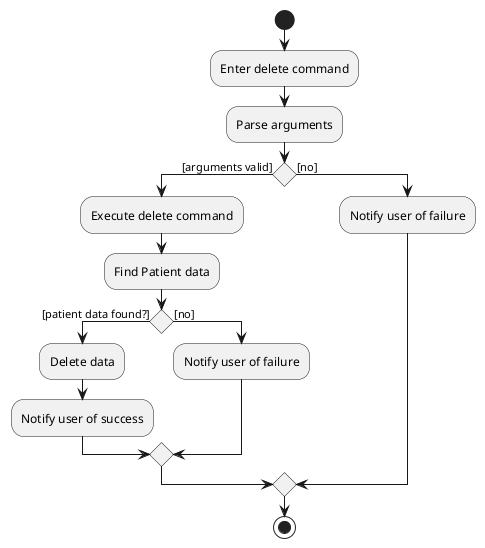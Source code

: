 @startuml Delete Patient Data
start

:Enter delete command;
:Parse arguments;

if () then ([arguments valid])

:Execute delete command;
:Find Patient data;

if () then ([patient data found?])

:Delete data;
:Notify user of success;
else ([no])

:Notify user of failure;
endif

else ([no])

:Notify user of failure;

endif

stop
@enduml
